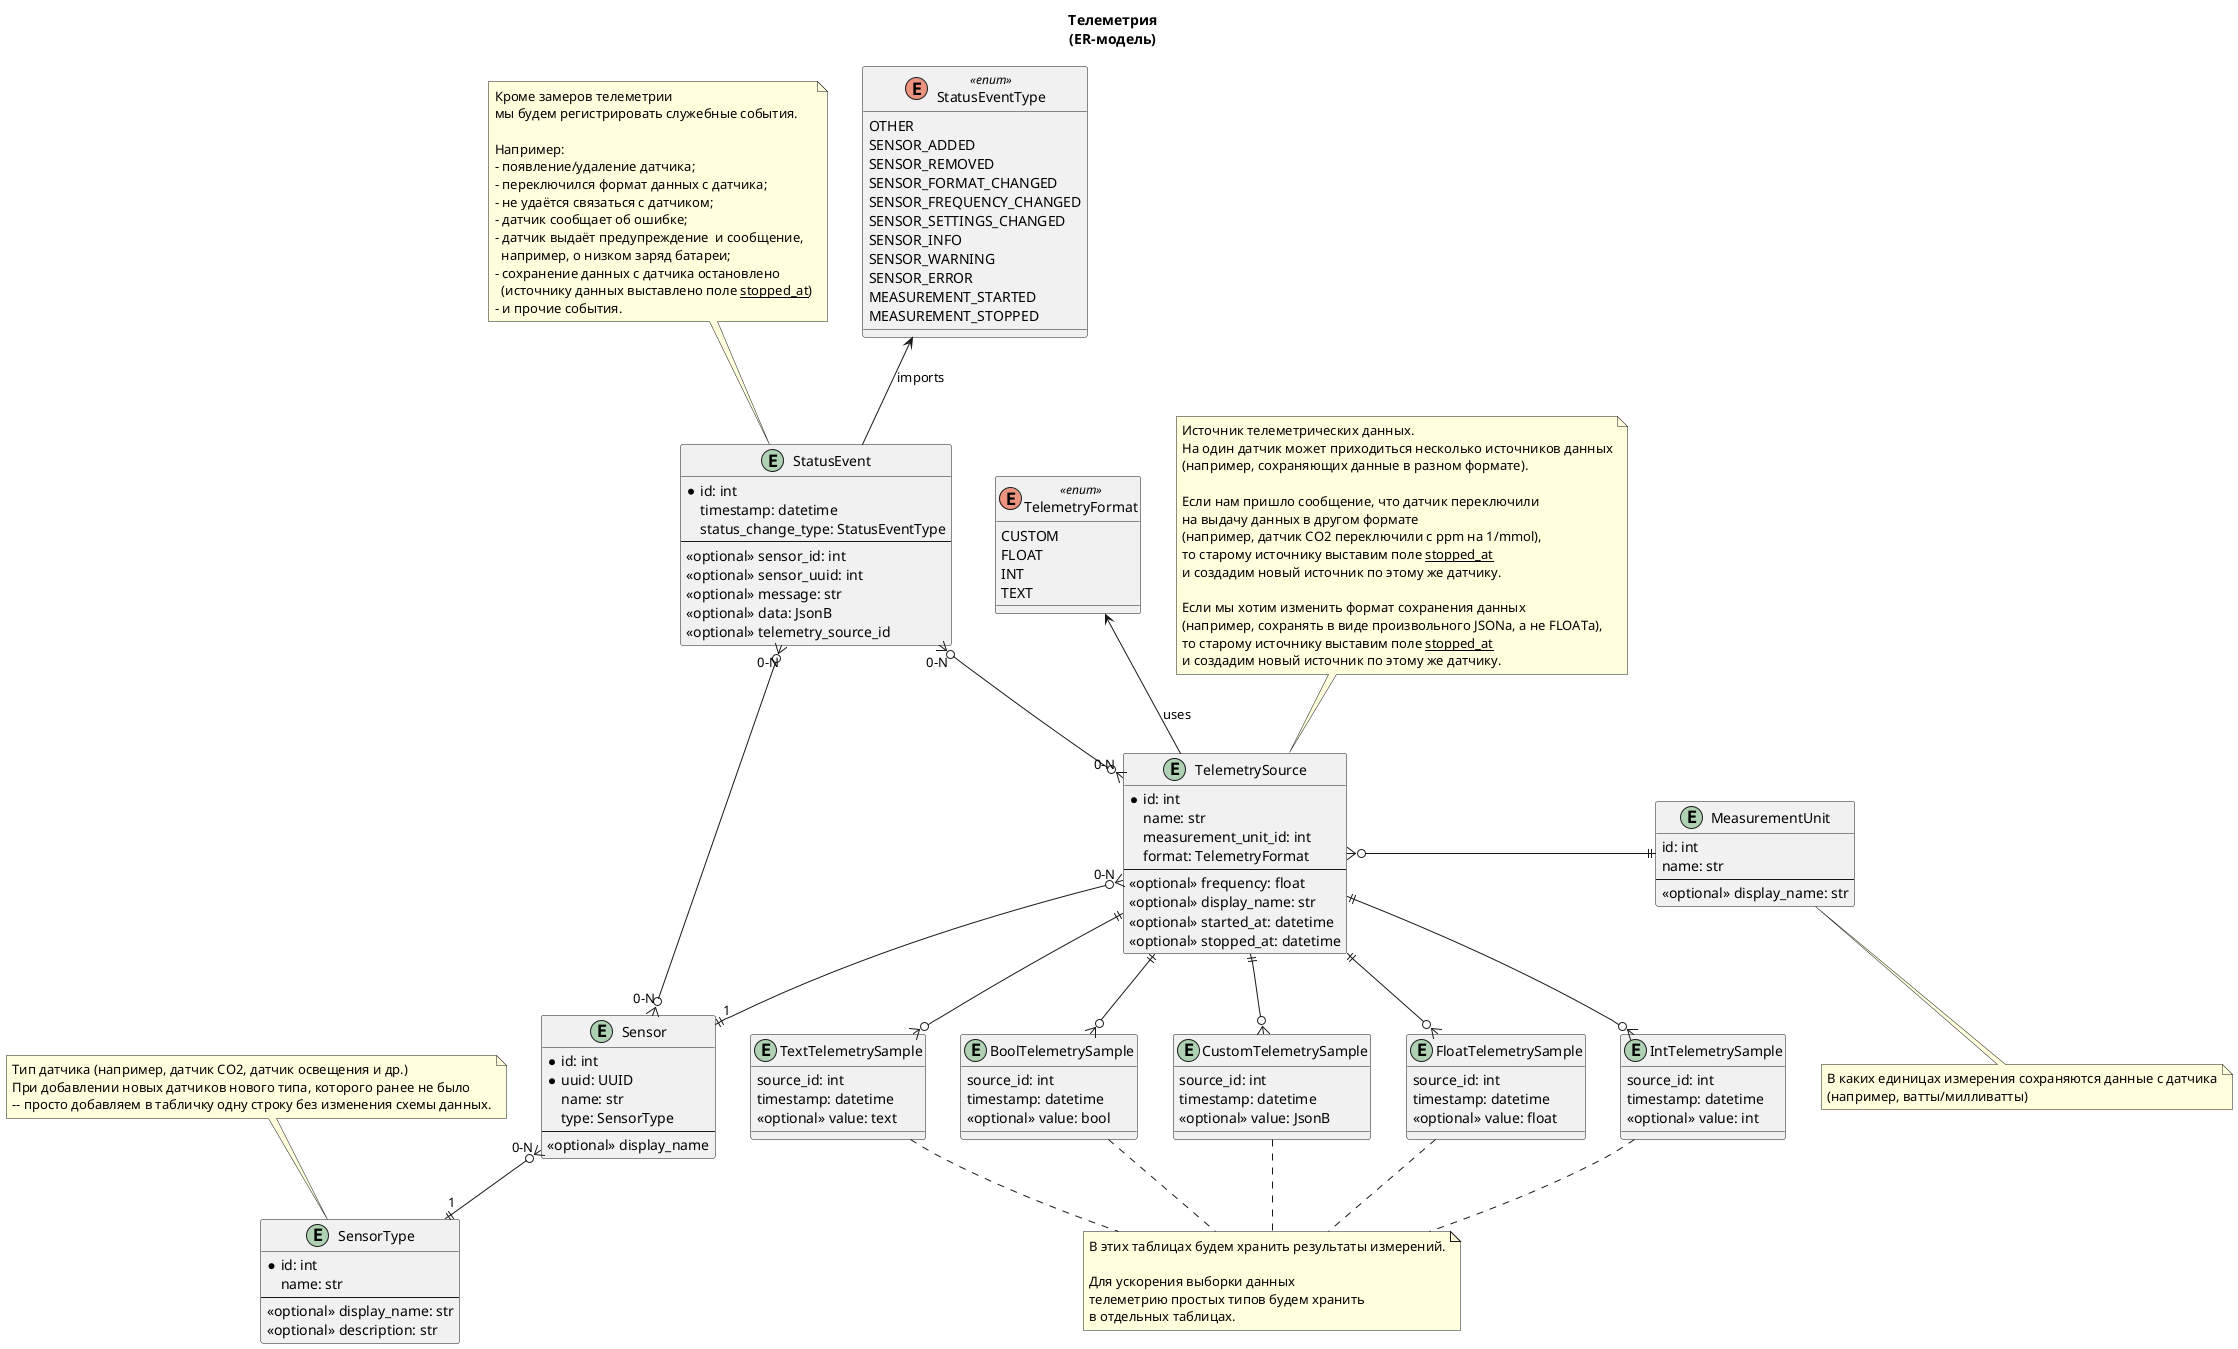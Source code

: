 @startuml

title Телеметрия\n(ER-модель)

entity SensorType {
    *id: int
    name: str
    ---
    <<optional>> display_name: str
    <<optional>> description: str
}

note as sensor_type_note
Тип датчика (например, датчик CO2, датчик освещения и др.)
При добавлении новых датчиков нового типа, которого ранее не было
-- просто добавляем в табличку одну строку без изменения схемы данных.
end note
sensor_type_note .. SensorType

entity Sensor {
    * id: int
    * uuid: UUID
    name: str
    type: SensorType
    ---
    <<optional>> display_name
}

Sensor "0-N" }o--|| "1" SensorType

entity MeasurementUnit{
    id: int
    name: str
    --
    <<optional>> display_name: str
}

note as measurement_unit_note
    В каких единицах измерения сохраняются данные с датчика
    (например, ватты/милливатты)
end note
MeasurementUnit .. measurement_unit_note

enum TelemetryFormat <<enum>> {
  CUSTOM
  FLOAT
  INT
  TEXT
}

entity TelemetrySource {
    * id: int
    name: str
    measurement_unit_id: int
    format: TelemetryFormat
    --
    <<optional>> frequency: float
    <<optional>> display_name: str
    <<optional>> started_at: datetime
    <<optional>> stopped_at: datetime
}

note as telemetry_source_note
    Источник телеметрических данных.
    На один датчик может приходиться несколько источников данных
    (например, сохраняющих данные в разном формате).

    Если нам пришло сообщение, что датчик переключили
    на выдачу данных в другом формате
    (например, датчик CO2 переключили с ppm на 1/mmol),
    то старому источнику выставим поле <u>stopped_at</u>
    и создадим новый источник по этому же датчику.

    Если мы хотим изменить формат сохранения данных
    (например, сохранять в виде произвольного JSONа, а не FLOATа),
    то старому источнику выставим поле <u>stopped_at</u>
    и создадим новый источник по этому же датчику.
    end note

telemetry_source_note -- TelemetrySource


TelemetrySource }o-|| MeasurementUnit

TelemetryFormat <-- TelemetrySource: uses
TelemetrySource "0-N" }o--|| "1" Sensor


entity "CustomTelemetrySample" as custom_telemetry_sample {
    source_id: int
    timestamp: datetime
    <<optional>> value: JsonB
}

entity "FloatTelemetrySample" as float_telemetry_sample {
    source_id: int
    timestamp: datetime
    <<optional>> value: float
}

entity "IntTelemetrySample" as int_telemetry_sample {
    source_id: int
    timestamp: datetime
    <<optional>> value: int
}

entity "TextTelemetrySample" as text_telemetry_sample {
    source_id: int
    timestamp: datetime
    <<optional>> value: text
}

entity "BoolTelemetrySample" as bool_telemetry_sample {
    source_id: int
    timestamp: datetime
    <<optional>> value: bool
}

TelemetrySource ||--o{ custom_telemetry_sample
TelemetrySource ||--o{ float_telemetry_sample
TelemetrySource ||--o{ int_telemetry_sample
TelemetrySource ||--o{ text_telemetry_sample
TelemetrySource ||--o{ bool_telemetry_sample

note as telemetry_tables_note
В этих таблицах будем хранить результаты измерений.

Для ускорения выборки данных
телеметрию простых типов будем хранить
в отдельных таблицах.
end note

text_telemetry_sample .. telemetry_tables_note
bool_telemetry_sample .. telemetry_tables_note
custom_telemetry_sample .. telemetry_tables_note
float_telemetry_sample .. telemetry_tables_note
int_telemetry_sample .. telemetry_tables_note


entity StatusEvent {
* id: int
timestamp: datetime
status_change_type: StatusEventType
---
<<optional>> sensor_id: int
<<optional>> sensor_uuid: int
<<optional>> message: str
<<optional>> data: JsonB
<<optional>> telemetry_source_id
}

note as status_event_note
Кроме замеров телеметрии
мы будем регистрировать служебные события.

Например:
- появление/удаление датчика;
- переключился формат данных с датчика;
- не удаётся связаться с датчиком;
- датчик сообщает об ошибке;
- датчик выдаёт предупреждение  и сообщение,
  например, о низком заряд батареи;
- сохранение данных с датчика остановлено
  (источнику данных выставлено поле <u>stopped_at</u>)
- и прочие события.
end note
status_event_note .. StatusEvent

StatusEvent "0-N" }o--o{ "0-N" Sensor
StatusEvent "0-N" }o--o{ "0-N" TelemetrySource

enum StatusEventType <<enum>> {
    OTHER
    SENSOR_ADDED
    SENSOR_REMOVED
    SENSOR_FORMAT_CHANGED
    SENSOR_FREQUENCY_CHANGED
    SENSOR_SETTINGS_CHANGED
    SENSOR_INFO
    SENSOR_WARNING
    SENSOR_ERROR
    MEASUREMENT_STARTED
    MEASUREMENT_STOPPED
}

StatusEventType <-- StatusEvent :imports

@enduml